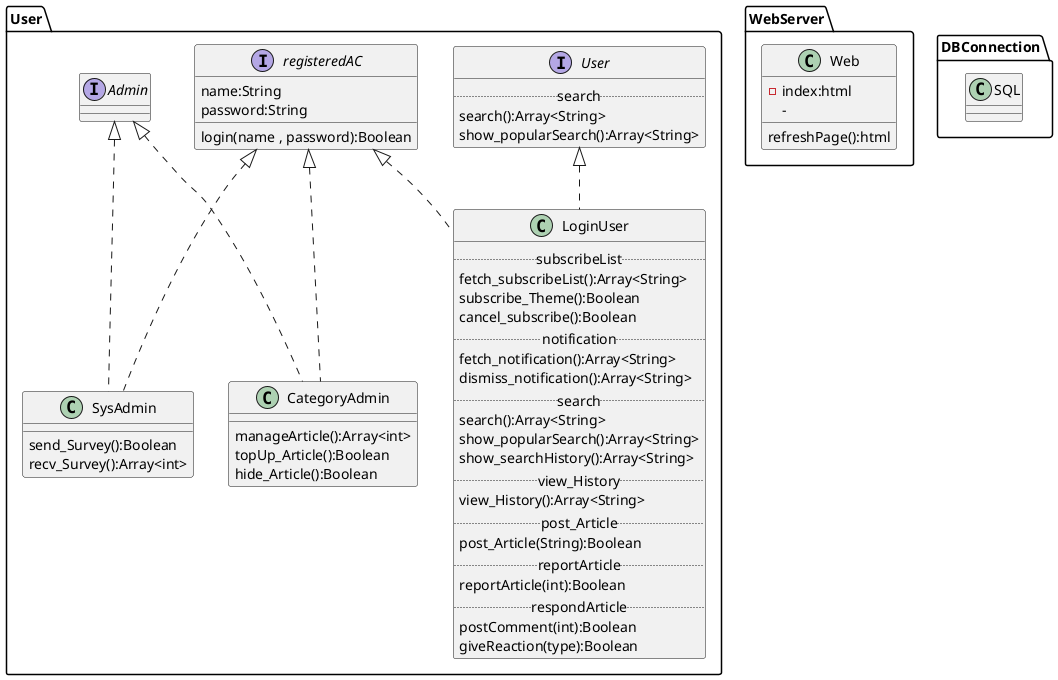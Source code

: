@startuml ClassDiagram
namespace User{
    interface User{
        ..search..
        search():Array<String>
        show_popularSearch():Array<String>
    }

    interface registeredAC{
        name:String
        password:String
        login(name , password):Boolean
    }

    interface Admin{}

    class SysAdmin implements registeredAC,Admin{
        send_Survey():Boolean
        recv_Survey():Array<int>
    }

    class CategoryAdmin implements registeredAC,Admin{
        manageArticle():Array<int>
        topUp_Article():Boolean
        hide_Article():Boolean
    }

    class LoginUser implements registeredAC,User{
        ..subscribeList..
        fetch_subscribeList():Array<String>
        subscribe_Theme():Boolean
        cancel_subscribe():Boolean
        ..notification..
        fetch_notification():Array<String>
        dismiss_notification():Array<String>
        ..search..
        search():Array<String>
        show_popularSearch():Array<String>
        show_searchHistory():Array<String>
        ..view_History..
        view_History():Array<String>
        ..post_Article..
        post_Article(String):Boolean
        ..reportArticle..
        reportArticle(int):Boolean
        ..respondArticle..
        postComment(int):Boolean
        giveReaction(type):Boolean
    }
}
namespace WebServer{
    Class Web{
        -index:html
        -
        refreshPage():html
    }
}

namespace DBConnection{
    class SQL{}
}
@enduml